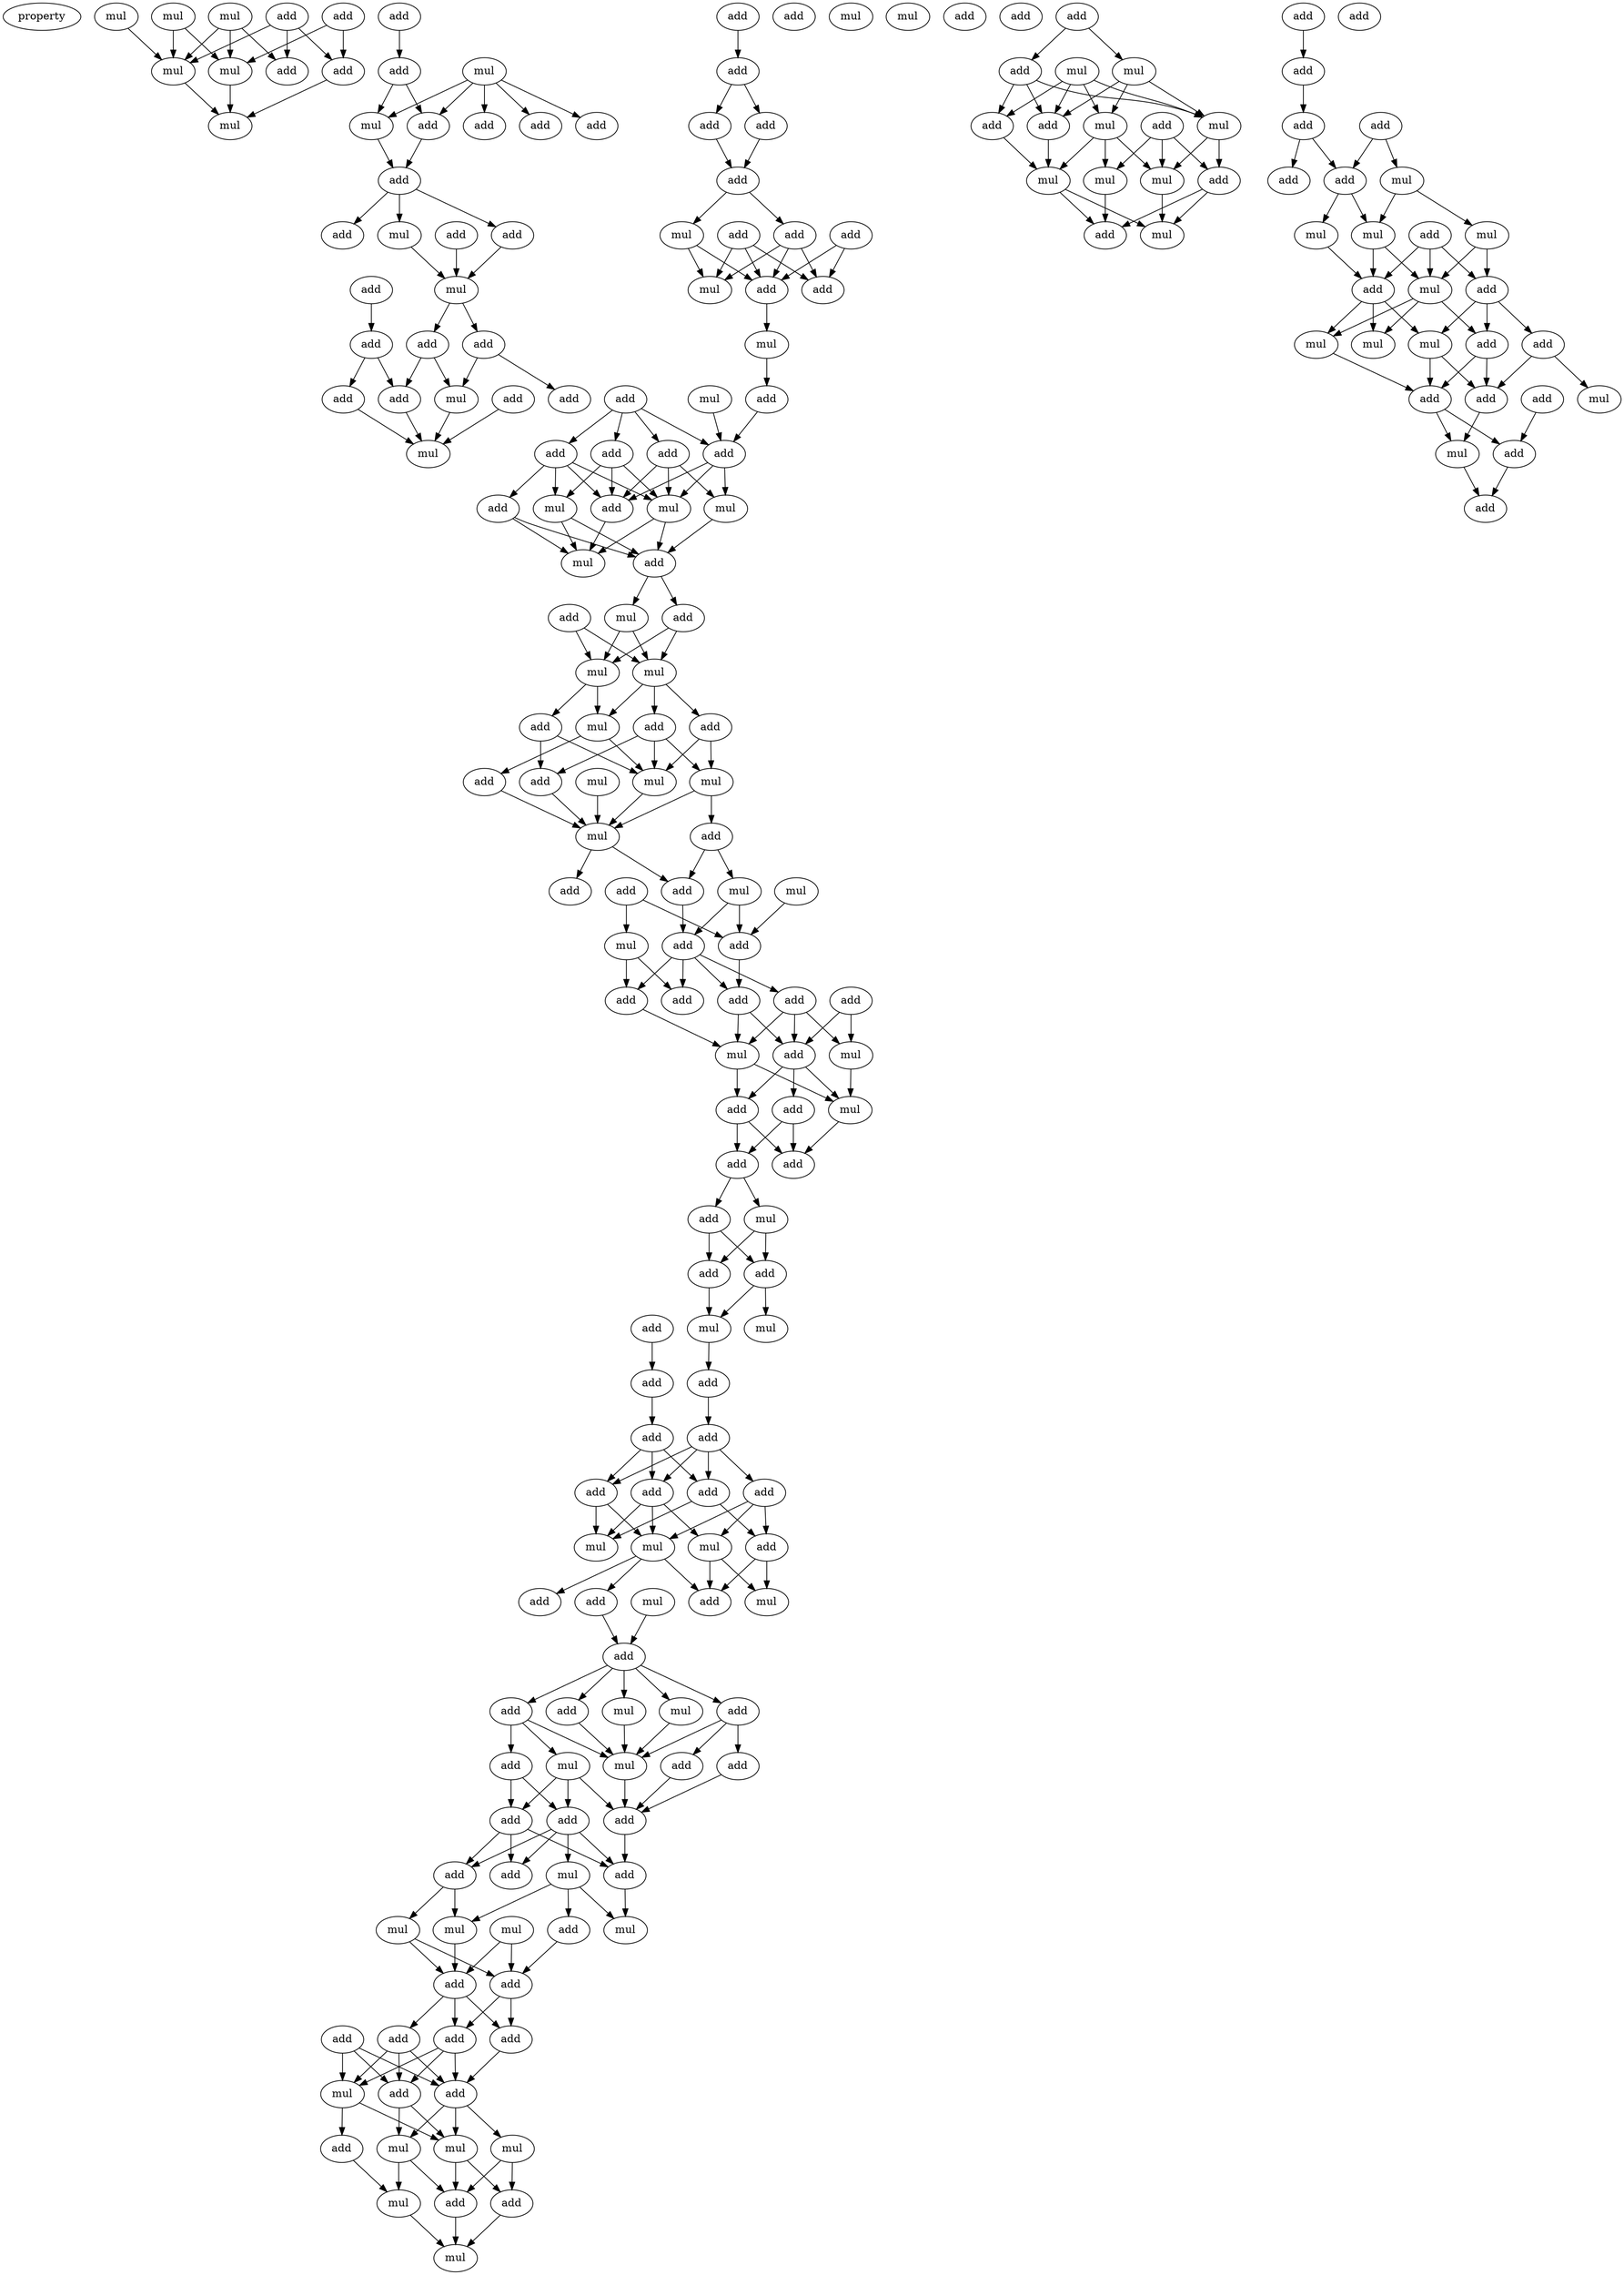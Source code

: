 digraph {
    node [fontcolor=black]
    property [mul=2,lf=1.4]
    0 [ label = add ];
    1 [ label = mul ];
    2 [ label = mul ];
    3 [ label = add ];
    4 [ label = mul ];
    5 [ label = mul ];
    6 [ label = add ];
    7 [ label = mul ];
    8 [ label = add ];
    9 [ label = add ];
    10 [ label = mul ];
    11 [ label = mul ];
    12 [ label = add ];
    13 [ label = mul ];
    14 [ label = add ];
    15 [ label = add ];
    16 [ label = add ];
    17 [ label = add ];
    18 [ label = add ];
    19 [ label = add ];
    20 [ label = add ];
    21 [ label = add ];
    22 [ label = mul ];
    23 [ label = mul ];
    24 [ label = add ];
    25 [ label = add ];
    26 [ label = add ];
    27 [ label = add ];
    28 [ label = add ];
    29 [ label = add ];
    30 [ label = mul ];
    31 [ label = add ];
    32 [ label = add ];
    33 [ label = mul ];
    34 [ label = add ];
    35 [ label = add ];
    36 [ label = add ];
    37 [ label = add ];
    38 [ label = add ];
    39 [ label = add ];
    40 [ label = add ];
    41 [ label = mul ];
    42 [ label = add ];
    43 [ label = add ];
    44 [ label = add ];
    45 [ label = mul ];
    46 [ label = add ];
    47 [ label = mul ];
    48 [ label = mul ];
    49 [ label = add ];
    50 [ label = mul ];
    51 [ label = add ];
    52 [ label = add ];
    53 [ label = add ];
    54 [ label = add ];
    55 [ label = add ];
    56 [ label = mul ];
    57 [ label = mul ];
    58 [ label = add ];
    59 [ label = add ];
    60 [ label = mul ];
    61 [ label = add ];
    62 [ label = mul ];
    63 [ label = add ];
    64 [ label = add ];
    65 [ label = mul ];
    66 [ label = mul ];
    67 [ label = mul ];
    68 [ label = add ];
    69 [ label = mul ];
    70 [ label = add ];
    71 [ label = add ];
    72 [ label = mul ];
    73 [ label = mul ];
    74 [ label = mul ];
    75 [ label = add ];
    76 [ label = add ];
    77 [ label = mul ];
    78 [ label = add ];
    79 [ label = mul ];
    80 [ label = mul ];
    81 [ label = add ];
    82 [ label = add ];
    83 [ label = add ];
    84 [ label = mul ];
    85 [ label = add ];
    86 [ label = mul ];
    87 [ label = add ];
    88 [ label = add ];
    89 [ label = add ];
    90 [ label = add ];
    91 [ label = add ];
    92 [ label = add ];
    93 [ label = mul ];
    94 [ label = add ];
    95 [ label = mul ];
    96 [ label = add ];
    97 [ label = add ];
    98 [ label = mul ];
    99 [ label = add ];
    100 [ label = add ];
    101 [ label = add ];
    102 [ label = mul ];
    103 [ label = add ];
    104 [ label = add ];
    105 [ label = mul ];
    106 [ label = add ];
    107 [ label = mul ];
    108 [ label = add ];
    109 [ label = add ];
    110 [ label = add ];
    111 [ label = add ];
    112 [ label = add ];
    113 [ label = add ];
    114 [ label = add ];
    115 [ label = add ];
    116 [ label = add ];
    117 [ label = mul ];
    118 [ label = mul ];
    119 [ label = mul ];
    120 [ label = mul ];
    121 [ label = add ];
    122 [ label = add ];
    123 [ label = add ];
    124 [ label = mul ];
    125 [ label = add ];
    126 [ label = mul ];
    127 [ label = add ];
    128 [ label = add ];
    129 [ label = add ];
    130 [ label = mul ];
    131 [ label = mul ];
    132 [ label = add ];
    133 [ label = add ];
    134 [ label = mul ];
    135 [ label = add ];
    136 [ label = add ];
    137 [ label = add ];
    138 [ label = add ];
    139 [ label = add ];
    140 [ label = add ];
    141 [ label = mul ];
    142 [ label = add ];
    143 [ label = mul ];
    144 [ label = mul ];
    145 [ label = mul ];
    146 [ label = add ];
    147 [ label = mul ];
    148 [ label = add ];
    149 [ label = add ];
    150 [ label = add ];
    151 [ label = add ];
    152 [ label = add ];
    153 [ label = add ];
    154 [ label = add ];
    155 [ label = add ];
    156 [ label = add ];
    157 [ label = mul ];
    158 [ label = add ];
    159 [ label = mul ];
    160 [ label = mul ];
    161 [ label = mul ];
    162 [ label = add ];
    163 [ label = add ];
    164 [ label = mul ];
    165 [ label = add ];
    166 [ label = add ];
    167 [ label = mul ];
    168 [ label = add ];
    169 [ label = mul ];
    170 [ label = mul ];
    171 [ label = add ];
    172 [ label = mul ];
    173 [ label = add ];
    174 [ label = mul ];
    175 [ label = add ];
    176 [ label = mul ];
    177 [ label = add ];
    178 [ label = mul ];
    179 [ label = mul ];
    180 [ label = add ];
    181 [ label = add ];
    182 [ label = mul ];
    183 [ label = add ];
    184 [ label = add ];
    185 [ label = add ];
    186 [ label = add ];
    187 [ label = mul ];
    188 [ label = add ];
    189 [ label = mul ];
    190 [ label = add ];
    191 [ label = mul ];
    192 [ label = mul ];
    193 [ label = add ];
    194 [ label = add ];
    195 [ label = mul ];
    196 [ label = add ];
    197 [ label = add ];
    198 [ label = mul ];
    199 [ label = mul ];
    200 [ label = mul ];
    201 [ label = add ];
    202 [ label = add ];
    203 [ label = mul ];
    204 [ label = add ];
    205 [ label = mul ];
    206 [ label = add ];
    207 [ label = add ];
    208 [ label = add ];
    0 -> 5 [ name = 0 ];
    0 -> 8 [ name = 1 ];
    1 -> 7 [ name = 2 ];
    2 -> 5 [ name = 3 ];
    2 -> 6 [ name = 4 ];
    2 -> 7 [ name = 5 ];
    3 -> 6 [ name = 6 ];
    3 -> 7 [ name = 7 ];
    3 -> 8 [ name = 8 ];
    4 -> 5 [ name = 9 ];
    4 -> 7 [ name = 10 ];
    5 -> 10 [ name = 11 ];
    7 -> 10 [ name = 12 ];
    8 -> 10 [ name = 13 ];
    9 -> 12 [ name = 14 ];
    11 -> 13 [ name = 15 ];
    11 -> 14 [ name = 16 ];
    11 -> 15 [ name = 17 ];
    11 -> 16 [ name = 18 ];
    11 -> 17 [ name = 19 ];
    12 -> 13 [ name = 20 ];
    12 -> 14 [ name = 21 ];
    13 -> 18 [ name = 22 ];
    14 -> 18 [ name = 23 ];
    18 -> 19 [ name = 24 ];
    18 -> 20 [ name = 25 ];
    18 -> 22 [ name = 26 ];
    19 -> 23 [ name = 27 ];
    21 -> 23 [ name = 28 ];
    22 -> 23 [ name = 29 ];
    23 -> 25 [ name = 30 ];
    23 -> 26 [ name = 31 ];
    24 -> 27 [ name = 32 ];
    25 -> 30 [ name = 33 ];
    25 -> 31 [ name = 34 ];
    26 -> 28 [ name = 35 ];
    26 -> 30 [ name = 36 ];
    27 -> 29 [ name = 37 ];
    27 -> 31 [ name = 38 ];
    29 -> 33 [ name = 39 ];
    30 -> 33 [ name = 40 ];
    31 -> 33 [ name = 41 ];
    32 -> 33 [ name = 42 ];
    34 -> 35 [ name = 43 ];
    35 -> 37 [ name = 44 ];
    35 -> 38 [ name = 45 ];
    37 -> 39 [ name = 46 ];
    38 -> 39 [ name = 47 ];
    39 -> 41 [ name = 48 ];
    39 -> 43 [ name = 49 ];
    40 -> 44 [ name = 50 ];
    40 -> 46 [ name = 51 ];
    41 -> 44 [ name = 52 ];
    41 -> 45 [ name = 53 ];
    42 -> 44 [ name = 54 ];
    42 -> 45 [ name = 55 ];
    42 -> 46 [ name = 56 ];
    43 -> 44 [ name = 57 ];
    43 -> 45 [ name = 58 ];
    43 -> 46 [ name = 59 ];
    44 -> 48 [ name = 60 ];
    48 -> 49 [ name = 61 ];
    49 -> 52 [ name = 62 ];
    50 -> 52 [ name = 63 ];
    51 -> 52 [ name = 64 ];
    51 -> 53 [ name = 65 ];
    51 -> 54 [ name = 66 ];
    51 -> 55 [ name = 67 ];
    52 -> 57 [ name = 68 ];
    52 -> 59 [ name = 69 ];
    52 -> 60 [ name = 70 ];
    53 -> 56 [ name = 71 ];
    53 -> 57 [ name = 72 ];
    53 -> 58 [ name = 73 ];
    53 -> 59 [ name = 74 ];
    54 -> 56 [ name = 75 ];
    54 -> 57 [ name = 76 ];
    54 -> 59 [ name = 77 ];
    55 -> 57 [ name = 78 ];
    55 -> 59 [ name = 79 ];
    55 -> 60 [ name = 80 ];
    56 -> 61 [ name = 81 ];
    56 -> 62 [ name = 82 ];
    57 -> 61 [ name = 83 ];
    57 -> 62 [ name = 84 ];
    58 -> 61 [ name = 85 ];
    58 -> 62 [ name = 86 ];
    59 -> 62 [ name = 87 ];
    60 -> 61 [ name = 88 ];
    61 -> 64 [ name = 89 ];
    61 -> 65 [ name = 90 ];
    63 -> 66 [ name = 91 ];
    63 -> 67 [ name = 92 ];
    64 -> 66 [ name = 93 ];
    64 -> 67 [ name = 94 ];
    65 -> 66 [ name = 95 ];
    65 -> 67 [ name = 96 ];
    66 -> 68 [ name = 97 ];
    66 -> 72 [ name = 98 ];
    67 -> 70 [ name = 99 ];
    67 -> 71 [ name = 100 ];
    67 -> 72 [ name = 101 ];
    68 -> 73 [ name = 102 ];
    68 -> 76 [ name = 103 ];
    70 -> 73 [ name = 104 ];
    70 -> 74 [ name = 105 ];
    71 -> 73 [ name = 106 ];
    71 -> 74 [ name = 107 ];
    71 -> 76 [ name = 108 ];
    72 -> 73 [ name = 109 ];
    72 -> 75 [ name = 110 ];
    73 -> 79 [ name = 111 ];
    74 -> 78 [ name = 112 ];
    74 -> 79 [ name = 113 ];
    75 -> 79 [ name = 114 ];
    76 -> 79 [ name = 115 ];
    77 -> 79 [ name = 116 ];
    78 -> 80 [ name = 117 ];
    78 -> 82 [ name = 118 ];
    79 -> 81 [ name = 119 ];
    79 -> 82 [ name = 120 ];
    80 -> 85 [ name = 121 ];
    80 -> 87 [ name = 122 ];
    82 -> 85 [ name = 123 ];
    83 -> 86 [ name = 124 ];
    83 -> 87 [ name = 125 ];
    84 -> 87 [ name = 126 ];
    85 -> 88 [ name = 127 ];
    85 -> 89 [ name = 128 ];
    85 -> 90 [ name = 129 ];
    85 -> 92 [ name = 130 ];
    86 -> 88 [ name = 131 ];
    86 -> 90 [ name = 132 ];
    87 -> 92 [ name = 133 ];
    88 -> 95 [ name = 134 ];
    89 -> 93 [ name = 135 ];
    89 -> 94 [ name = 136 ];
    89 -> 95 [ name = 137 ];
    91 -> 93 [ name = 138 ];
    91 -> 94 [ name = 139 ];
    92 -> 94 [ name = 140 ];
    92 -> 95 [ name = 141 ];
    93 -> 98 [ name = 142 ];
    94 -> 96 [ name = 143 ];
    94 -> 97 [ name = 144 ];
    94 -> 98 [ name = 145 ];
    95 -> 96 [ name = 146 ];
    95 -> 98 [ name = 147 ];
    96 -> 99 [ name = 148 ];
    96 -> 100 [ name = 149 ];
    97 -> 99 [ name = 150 ];
    97 -> 100 [ name = 151 ];
    98 -> 99 [ name = 152 ];
    100 -> 101 [ name = 153 ];
    100 -> 102 [ name = 154 ];
    101 -> 103 [ name = 155 ];
    101 -> 104 [ name = 156 ];
    102 -> 103 [ name = 157 ];
    102 -> 104 [ name = 158 ];
    103 -> 105 [ name = 159 ];
    104 -> 105 [ name = 160 ];
    104 -> 107 [ name = 161 ];
    105 -> 108 [ name = 162 ];
    106 -> 109 [ name = 163 ];
    108 -> 111 [ name = 164 ];
    109 -> 110 [ name = 165 ];
    110 -> 112 [ name = 166 ];
    110 -> 113 [ name = 167 ];
    110 -> 115 [ name = 168 ];
    111 -> 112 [ name = 169 ];
    111 -> 113 [ name = 170 ];
    111 -> 114 [ name = 171 ];
    111 -> 115 [ name = 172 ];
    112 -> 117 [ name = 173 ];
    112 -> 118 [ name = 174 ];
    112 -> 119 [ name = 175 ];
    113 -> 116 [ name = 176 ];
    113 -> 119 [ name = 177 ];
    114 -> 116 [ name = 178 ];
    114 -> 117 [ name = 179 ];
    114 -> 118 [ name = 180 ];
    115 -> 117 [ name = 181 ];
    115 -> 119 [ name = 182 ];
    116 -> 120 [ name = 183 ];
    116 -> 122 [ name = 184 ];
    117 -> 121 [ name = 185 ];
    117 -> 122 [ name = 186 ];
    117 -> 123 [ name = 187 ];
    118 -> 120 [ name = 188 ];
    118 -> 122 [ name = 189 ];
    121 -> 125 [ name = 190 ];
    124 -> 125 [ name = 191 ];
    125 -> 126 [ name = 192 ];
    125 -> 127 [ name = 193 ];
    125 -> 128 [ name = 194 ];
    125 -> 129 [ name = 195 ];
    125 -> 130 [ name = 196 ];
    126 -> 131 [ name = 197 ];
    127 -> 131 [ name = 198 ];
    128 -> 131 [ name = 199 ];
    128 -> 132 [ name = 200 ];
    128 -> 134 [ name = 201 ];
    129 -> 131 [ name = 202 ];
    129 -> 133 [ name = 203 ];
    129 -> 135 [ name = 204 ];
    130 -> 131 [ name = 205 ];
    131 -> 137 [ name = 206 ];
    132 -> 136 [ name = 207 ];
    132 -> 138 [ name = 208 ];
    133 -> 137 [ name = 209 ];
    134 -> 136 [ name = 210 ];
    134 -> 137 [ name = 211 ];
    134 -> 138 [ name = 212 ];
    135 -> 137 [ name = 213 ];
    136 -> 139 [ name = 214 ];
    136 -> 140 [ name = 215 ];
    136 -> 142 [ name = 216 ];
    137 -> 140 [ name = 217 ];
    138 -> 139 [ name = 218 ];
    138 -> 140 [ name = 219 ];
    138 -> 141 [ name = 220 ];
    138 -> 142 [ name = 221 ];
    139 -> 144 [ name = 222 ];
    139 -> 145 [ name = 223 ];
    140 -> 143 [ name = 224 ];
    141 -> 143 [ name = 225 ];
    141 -> 145 [ name = 226 ];
    141 -> 146 [ name = 227 ];
    144 -> 148 [ name = 228 ];
    144 -> 149 [ name = 229 ];
    145 -> 149 [ name = 230 ];
    146 -> 148 [ name = 231 ];
    147 -> 148 [ name = 232 ];
    147 -> 149 [ name = 233 ];
    148 -> 153 [ name = 234 ];
    148 -> 154 [ name = 235 ];
    149 -> 151 [ name = 236 ];
    149 -> 153 [ name = 237 ];
    149 -> 154 [ name = 238 ];
    150 -> 155 [ name = 239 ];
    150 -> 156 [ name = 240 ];
    150 -> 157 [ name = 241 ];
    151 -> 155 [ name = 242 ];
    151 -> 156 [ name = 243 ];
    151 -> 157 [ name = 244 ];
    153 -> 155 [ name = 245 ];
    154 -> 155 [ name = 246 ];
    154 -> 156 [ name = 247 ];
    154 -> 157 [ name = 248 ];
    155 -> 159 [ name = 249 ];
    155 -> 160 [ name = 250 ];
    155 -> 161 [ name = 251 ];
    156 -> 160 [ name = 252 ];
    156 -> 161 [ name = 253 ];
    157 -> 158 [ name = 254 ];
    157 -> 161 [ name = 255 ];
    158 -> 164 [ name = 256 ];
    159 -> 163 [ name = 257 ];
    159 -> 165 [ name = 258 ];
    160 -> 163 [ name = 259 ];
    160 -> 164 [ name = 260 ];
    161 -> 163 [ name = 261 ];
    161 -> 165 [ name = 262 ];
    163 -> 167 [ name = 263 ];
    164 -> 167 [ name = 264 ];
    165 -> 167 [ name = 265 ];
    166 -> 168 [ name = 266 ];
    166 -> 169 [ name = 267 ];
    168 -> 171 [ name = 268 ];
    168 -> 172 [ name = 269 ];
    168 -> 175 [ name = 270 ];
    169 -> 172 [ name = 271 ];
    169 -> 174 [ name = 272 ];
    169 -> 175 [ name = 273 ];
    170 -> 171 [ name = 274 ];
    170 -> 172 [ name = 275 ];
    170 -> 174 [ name = 276 ];
    170 -> 175 [ name = 277 ];
    171 -> 176 [ name = 278 ];
    172 -> 177 [ name = 279 ];
    172 -> 179 [ name = 280 ];
    173 -> 177 [ name = 281 ];
    173 -> 178 [ name = 282 ];
    173 -> 179 [ name = 283 ];
    174 -> 176 [ name = 284 ];
    174 -> 178 [ name = 285 ];
    174 -> 179 [ name = 286 ];
    175 -> 176 [ name = 287 ];
    176 -> 181 [ name = 288 ];
    176 -> 182 [ name = 289 ];
    177 -> 181 [ name = 290 ];
    177 -> 182 [ name = 291 ];
    178 -> 181 [ name = 292 ];
    179 -> 182 [ name = 293 ];
    180 -> 183 [ name = 294 ];
    183 -> 185 [ name = 295 ];
    184 -> 187 [ name = 296 ];
    184 -> 188 [ name = 297 ];
    185 -> 186 [ name = 298 ];
    185 -> 188 [ name = 299 ];
    187 -> 191 [ name = 300 ];
    187 -> 192 [ name = 301 ];
    188 -> 189 [ name = 302 ];
    188 -> 192 [ name = 303 ];
    189 -> 194 [ name = 304 ];
    190 -> 193 [ name = 305 ];
    190 -> 194 [ name = 306 ];
    190 -> 195 [ name = 307 ];
    191 -> 193 [ name = 308 ];
    191 -> 195 [ name = 309 ];
    192 -> 194 [ name = 310 ];
    192 -> 195 [ name = 311 ];
    193 -> 196 [ name = 312 ];
    193 -> 197 [ name = 313 ];
    193 -> 200 [ name = 314 ];
    194 -> 198 [ name = 315 ];
    194 -> 199 [ name = 316 ];
    194 -> 200 [ name = 317 ];
    195 -> 197 [ name = 318 ];
    195 -> 198 [ name = 319 ];
    195 -> 199 [ name = 320 ];
    196 -> 201 [ name = 321 ];
    196 -> 203 [ name = 322 ];
    197 -> 201 [ name = 323 ];
    197 -> 202 [ name = 324 ];
    198 -> 202 [ name = 325 ];
    200 -> 201 [ name = 326 ];
    200 -> 202 [ name = 327 ];
    201 -> 205 [ name = 328 ];
    202 -> 205 [ name = 329 ];
    202 -> 206 [ name = 330 ];
    204 -> 206 [ name = 331 ];
    205 -> 208 [ name = 332 ];
    206 -> 208 [ name = 333 ];
}
